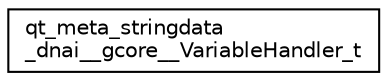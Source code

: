digraph "Graphical Class Hierarchy"
{
  edge [fontname="Helvetica",fontsize="10",labelfontname="Helvetica",labelfontsize="10"];
  node [fontname="Helvetica",fontsize="10",shape=record];
  rankdir="LR";
  Node1 [label="qt_meta_stringdata\l_dnai__gcore__VariableHandler_t",height=0.2,width=0.4,color="black", fillcolor="white", style="filled",URL="$structqt__meta__stringdata__dnai____gcore_____variable_handler__t.html"];
}
